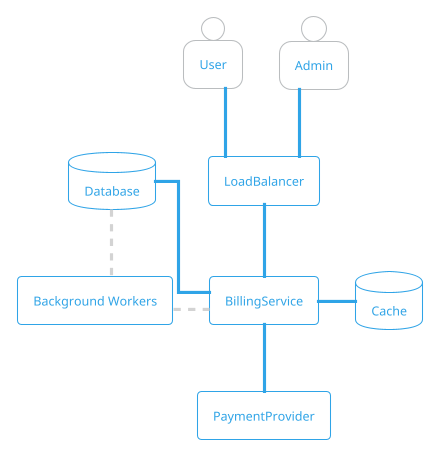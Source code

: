 @startuml
' hide the spot
' hide circle
skinparam linetype ortho
skinparam componentStyle rectangle
!theme cerulean-outline

person User
person Admin
component LoadBalancer
component BillingService
database Database
component PaymentProvider
database Cache
component "Background Workers" as Workers
User -down- LoadBalancer
Admin -down- LoadBalancer
LoadBalancer -down- BillingService
BillingService -left- Database
BillingService -down- PaymentProvider
BillingService -right- Cache
Workers .right- BillingService #LightGray
Workers .up- Database #LightGray
@enduml